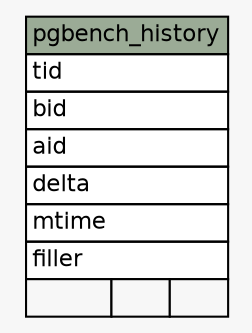 // dot 2.36.0 on Linux 3.17.0-rc4-a1
// SchemaSpy rev 590
digraph "pgbench_history" {
  graph [
    rankdir="RL"
    bgcolor="#f7f7f7"
    nodesep="0.18"
    ranksep="0.46"
    fontname="Helvetica"
    fontsize="11"
  ];
  node [
    fontname="Helvetica"
    fontsize="11"
    shape="plaintext"
  ];
  edge [
    arrowsize="0.8"
  ];
  "pgbench_history" [
    label=<
    <TABLE BORDER="0" CELLBORDER="1" CELLSPACING="0" BGCOLOR="#ffffff">
      <TR><TD COLSPAN="3" BGCOLOR="#9bab96" ALIGN="CENTER">pgbench_history</TD></TR>
      <TR><TD PORT="tid" COLSPAN="3" ALIGN="LEFT">tid</TD></TR>
      <TR><TD PORT="bid" COLSPAN="3" ALIGN="LEFT">bid</TD></TR>
      <TR><TD PORT="aid" COLSPAN="3" ALIGN="LEFT">aid</TD></TR>
      <TR><TD PORT="delta" COLSPAN="3" ALIGN="LEFT">delta</TD></TR>
      <TR><TD PORT="mtime" COLSPAN="3" ALIGN="LEFT">mtime</TD></TR>
      <TR><TD PORT="filler" COLSPAN="3" ALIGN="LEFT">filler</TD></TR>
      <TR><TD ALIGN="LEFT" BGCOLOR="#f7f7f7">  </TD><TD ALIGN="RIGHT" BGCOLOR="#f7f7f7">  </TD><TD ALIGN="RIGHT" BGCOLOR="#f7f7f7">  </TD></TR>
    </TABLE>>
    URL="tables/pgbench_history.html"
    tooltip="pgbench_history"
  ];
}
